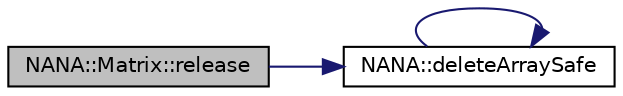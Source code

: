 digraph "NANA::Matrix::release"
{
 // LATEX_PDF_SIZE
  edge [fontname="Helvetica",fontsize="10",labelfontname="Helvetica",labelfontsize="10"];
  node [fontname="Helvetica",fontsize="10",shape=record];
  rankdir="LR";
  Node1 [label="NANA::Matrix::release",height=0.2,width=0.4,color="black", fillcolor="grey75", style="filled", fontcolor="black",tooltip="释放已申请的内存"];
  Node1 -> Node2 [color="midnightblue",fontsize="10",style="solid",fontname="Helvetica"];
  Node2 [label="NANA::deleteArraySafe",height=0.2,width=0.4,color="black", fillcolor="white", style="filled",URL="$safememory_8hpp.html#a4ef1679be806b08b4ac9941cb4045adb",tooltip="deleteArraySafe 安全释放 xxx * a = new xxx[num];申请的内存"];
  Node2 -> Node2 [color="midnightblue",fontsize="10",style="solid",fontname="Helvetica"];
}
